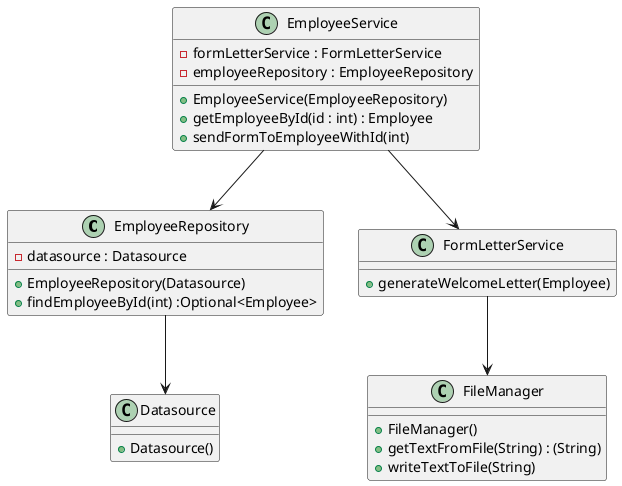 @startuml

class EmployeeRepository {
    - datasource : Datasource

    + EmployeeRepository(Datasource)
    + findEmployeeById(int) :Optional<Employee>

}

class EmployeeService {
    - formLetterService : FormLetterService
    - employeeRepository : EmployeeRepository

    + EmployeeService(EmployeeRepository)
    + getEmployeeById(id : int) : Employee
    + sendFormToEmployeeWithId(int)
}

class FileManager {
    + FileManager()
    + getTextFromFile(String) : (String)
    + writeTextToFile(String)
}

class FormLetterService {
    + generateWelcomeLetter(Employee)
}

class Datasource {
    + Datasource()
}

EmployeeService --> EmployeeRepository
EmployeeService --> FormLetterService
EmployeeRepository --> Datasource
FormLetterService --> FileManager
@enduml